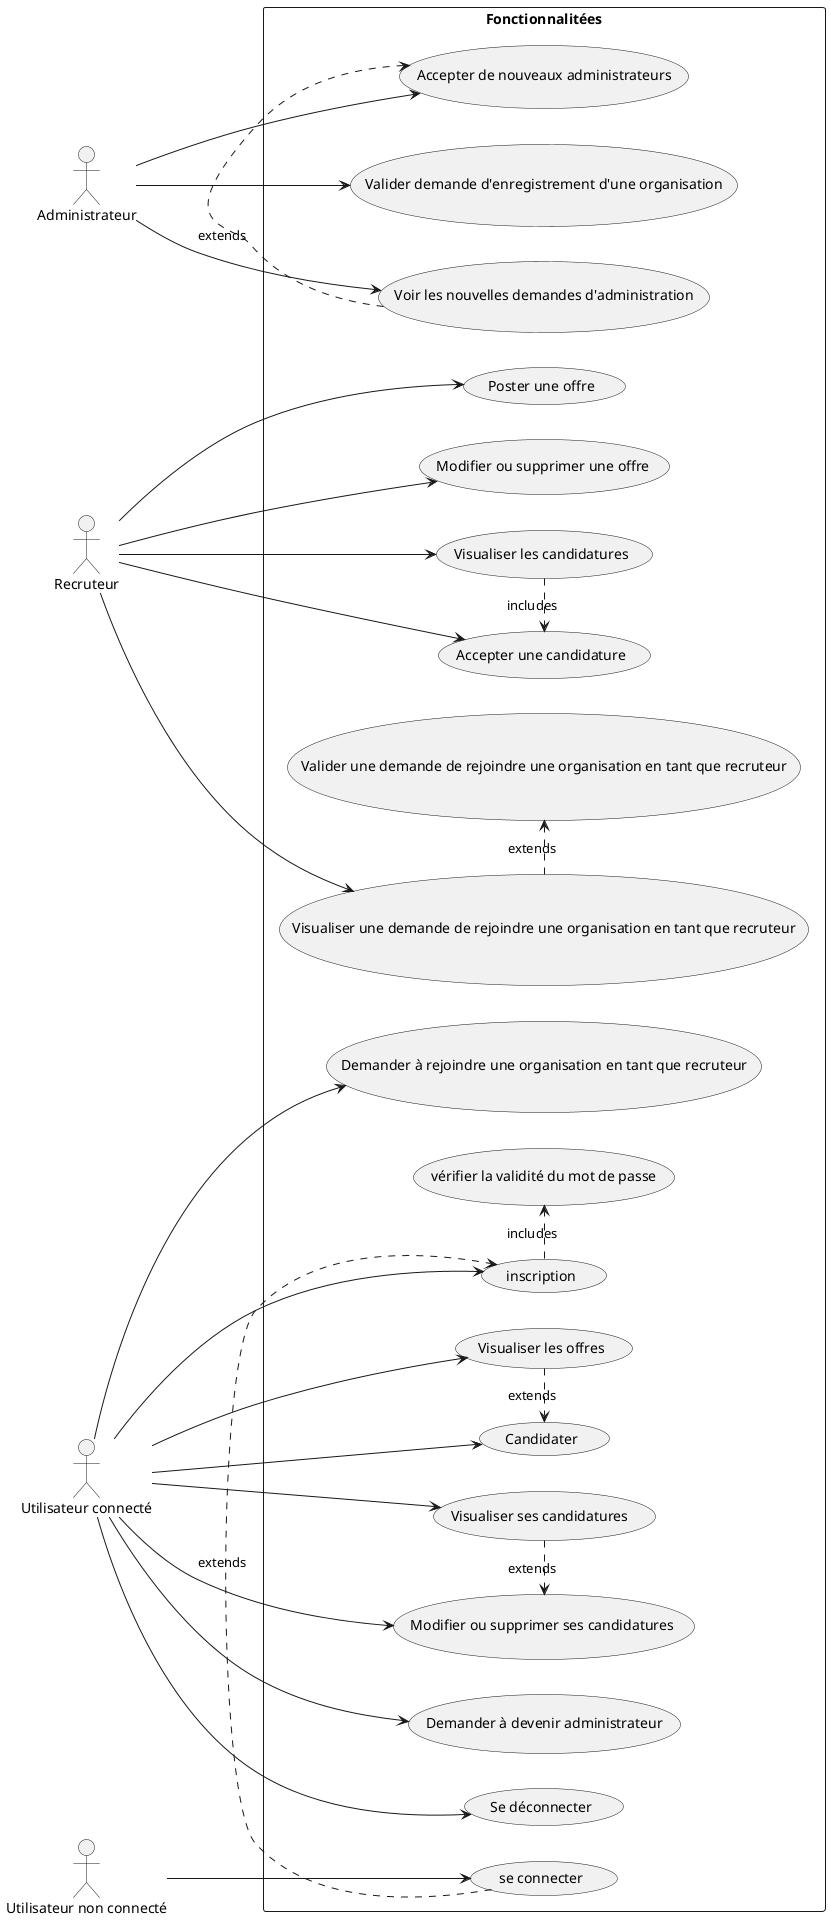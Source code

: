 @startuml



left to right direction
rectangle Fonctionnalitées {
"Accepter une candidature" as (f1)
"Poster une offre" as (f2)
"Visualiser les offres" as (f3)
"se connecter" as (f4)
"inscription" as (f7)
"Accepter de nouveaux administrateurs" as (f5)
"Demander à devenir administrateur" as (f6)
"vérifier la validité du mot de passe" as (f8)
"Voir les nouvelles demandes d'administration" as (f9)
"Candidater" as (f10)
"Se déconnecter" as (f11)
"Visualiser les candidatures" as (f12)
"Modifier ou supprimer une offre" as (f13)
"Valider demande d'enregistrement d'une organisation" as (f14)
"Visualiser une demande de rejoindre une organisation en tant que recruteur" as (f15)
"Valider une demande de rejoindre une organisation en tant que recruteur" as (f16)
"Demander à rejoindre une organisation en tant que recruteur" as (f17)
"Visualiser ses candidatures " as (f18)
"Modifier ou supprimer ses candidatures " as (f19)

(f4) .> (f7) : extends
(f7) .> (f8) : includes
(f9) .> (f5) : extends
(f3) .> (f10) :extends
(f12) .> (f1) : includes
(f15) .> (f16) : extends
(f18) .> (f19) : extends

}
:Administrateur: --> (f5)
:Administrateur: --> (f9)
:Administrateur: --> (f14)
:Recruteur: --> (f1)
:Recruteur: --> (f2)
:Recruteur: --> (f12)
:Recruteur: --> (f13)
:Recruteur: --> (f15)
:Utilisateur connecté: --> (f3)
:Utilisateur connecté: --> (f6)
:Utilisateur connecté: --> (f7)
:Utilisateur connecté: --> (f10)
:Utilisateur connecté: --> (f11)
:Utilisateur connecté: --> (f17)
:Utilisateur connecté: --> (f18)
:Utilisateur connecté: --> (f19)
:Utilisateur non connecté: --> (f4)




@enduml